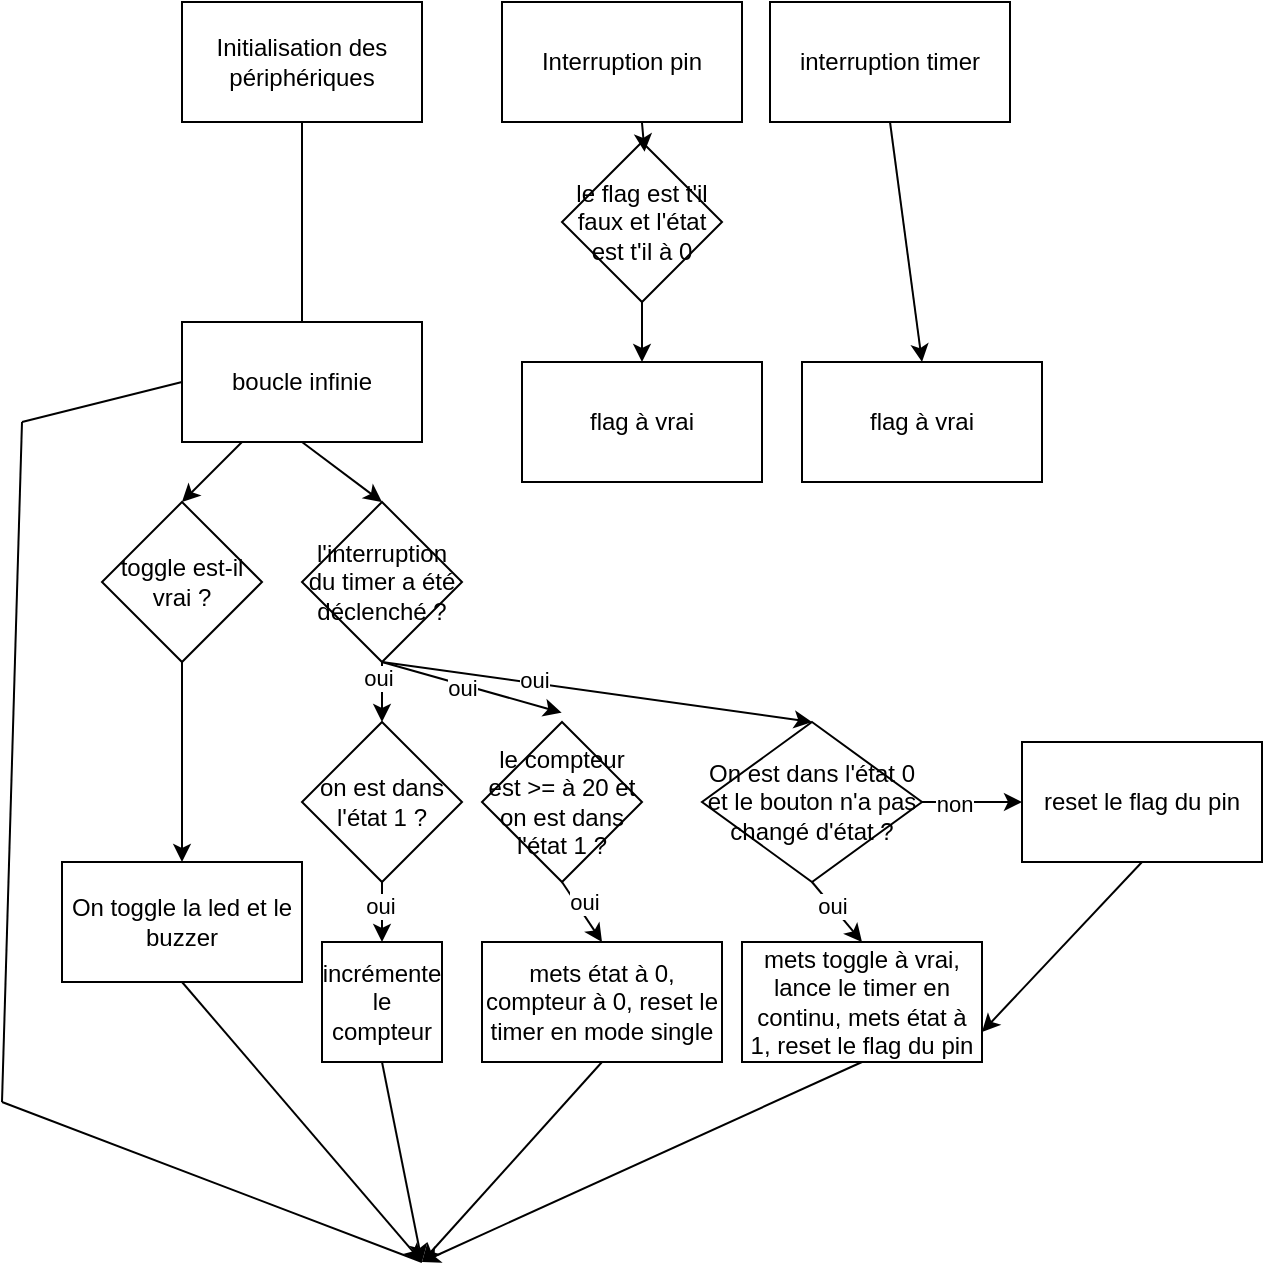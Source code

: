 <mxfile version="23.0.1" type="github">
  <diagram id="C5RBs43oDa-KdzZeNtuy" name="Page-1">
    <mxGraphModel dx="1364" dy="913" grid="1" gridSize="10" guides="1" tooltips="1" connect="1" arrows="1" fold="1" page="1" pageScale="1" pageWidth="827" pageHeight="1169" math="0" shadow="0">
      <root>
        <mxCell id="WIyWlLk6GJQsqaUBKTNV-0" />
        <mxCell id="WIyWlLk6GJQsqaUBKTNV-1" parent="WIyWlLk6GJQsqaUBKTNV-0" />
        <mxCell id="CvzojpIP3sKtilSZh0OP-9" value="Initialisation des périphériques" style="rounded=0;whiteSpace=wrap;html=1;" parent="WIyWlLk6GJQsqaUBKTNV-1" vertex="1">
          <mxGeometry x="120" y="50" width="120" height="60" as="geometry" />
        </mxCell>
        <mxCell id="CvzojpIP3sKtilSZh0OP-10" value="" style="endArrow=none;html=1;rounded=0;exitX=0.5;exitY=1;exitDx=0;exitDy=0;" parent="WIyWlLk6GJQsqaUBKTNV-1" source="CvzojpIP3sKtilSZh0OP-9" target="CvzojpIP3sKtilSZh0OP-11" edge="1">
          <mxGeometry width="50" height="50" relative="1" as="geometry">
            <mxPoint x="190" y="200" as="sourcePoint" />
            <mxPoint x="190" y="110" as="targetPoint" />
          </mxGeometry>
        </mxCell>
        <mxCell id="CvzojpIP3sKtilSZh0OP-11" value="boucle infinie" style="rounded=0;whiteSpace=wrap;html=1;" parent="WIyWlLk6GJQsqaUBKTNV-1" vertex="1">
          <mxGeometry x="120" y="210" width="120" height="60" as="geometry" />
        </mxCell>
        <mxCell id="CvzojpIP3sKtilSZh0OP-12" value="toggle est-il vrai ?" style="rhombus;whiteSpace=wrap;html=1;" parent="WIyWlLk6GJQsqaUBKTNV-1" vertex="1">
          <mxGeometry x="80" y="300" width="80" height="80" as="geometry" />
        </mxCell>
        <mxCell id="CvzojpIP3sKtilSZh0OP-13" value="l&#39;interruption du timer a été déclenché ?" style="rhombus;whiteSpace=wrap;html=1;" parent="WIyWlLk6GJQsqaUBKTNV-1" vertex="1">
          <mxGeometry x="180" y="300" width="80" height="80" as="geometry" />
        </mxCell>
        <mxCell id="CvzojpIP3sKtilSZh0OP-14" value="on est dans l&#39;état 1 ?" style="rhombus;whiteSpace=wrap;html=1;" parent="WIyWlLk6GJQsqaUBKTNV-1" vertex="1">
          <mxGeometry x="180" y="410" width="80" height="80" as="geometry" />
        </mxCell>
        <mxCell id="CvzojpIP3sKtilSZh0OP-15" value="le compteur est &amp;gt;= à 20 et on est dans l&#39;état 1 ?" style="rhombus;whiteSpace=wrap;html=1;" parent="WIyWlLk6GJQsqaUBKTNV-1" vertex="1">
          <mxGeometry x="270" y="410" width="80" height="80" as="geometry" />
        </mxCell>
        <mxCell id="CvzojpIP3sKtilSZh0OP-16" value="On est dans l&#39;état 0 et le bouton n&#39;a pas changé d&#39;état ?" style="rhombus;whiteSpace=wrap;html=1;" parent="WIyWlLk6GJQsqaUBKTNV-1" vertex="1">
          <mxGeometry x="380" y="410" width="110" height="80" as="geometry" />
        </mxCell>
        <mxCell id="CvzojpIP3sKtilSZh0OP-17" value="" style="endArrow=classic;html=1;rounded=0;exitX=0.5;exitY=1;exitDx=0;exitDy=0;entryX=0.5;entryY=0;entryDx=0;entryDy=0;" parent="WIyWlLk6GJQsqaUBKTNV-1" source="CvzojpIP3sKtilSZh0OP-11" target="CvzojpIP3sKtilSZh0OP-13" edge="1">
          <mxGeometry width="50" height="50" relative="1" as="geometry">
            <mxPoint x="330" y="370" as="sourcePoint" />
            <mxPoint x="380" y="320" as="targetPoint" />
          </mxGeometry>
        </mxCell>
        <mxCell id="CvzojpIP3sKtilSZh0OP-18" value="" style="endArrow=classic;html=1;rounded=0;exitX=0.25;exitY=1;exitDx=0;exitDy=0;entryX=0.5;entryY=0;entryDx=0;entryDy=0;" parent="WIyWlLk6GJQsqaUBKTNV-1" source="CvzojpIP3sKtilSZh0OP-11" target="CvzojpIP3sKtilSZh0OP-12" edge="1">
          <mxGeometry width="50" height="50" relative="1" as="geometry">
            <mxPoint x="330" y="370" as="sourcePoint" />
            <mxPoint x="380" y="320" as="targetPoint" />
          </mxGeometry>
        </mxCell>
        <mxCell id="CvzojpIP3sKtilSZh0OP-19" value="" style="endArrow=classic;html=1;rounded=0;exitX=0.5;exitY=1;exitDx=0;exitDy=0;entryX=0.5;entryY=0;entryDx=0;entryDy=0;" parent="WIyWlLk6GJQsqaUBKTNV-1" source="CvzojpIP3sKtilSZh0OP-13" target="CvzojpIP3sKtilSZh0OP-14" edge="1">
          <mxGeometry width="50" height="50" relative="1" as="geometry">
            <mxPoint x="330" y="420" as="sourcePoint" />
            <mxPoint x="380" y="370" as="targetPoint" />
          </mxGeometry>
        </mxCell>
        <mxCell id="CvzojpIP3sKtilSZh0OP-29" value="oui" style="edgeLabel;html=1;align=center;verticalAlign=middle;resizable=0;points=[];" parent="CvzojpIP3sKtilSZh0OP-19" vertex="1" connectable="0">
          <mxGeometry x="-0.486" y="-2" relative="1" as="geometry">
            <mxPoint as="offset" />
          </mxGeometry>
        </mxCell>
        <mxCell id="CvzojpIP3sKtilSZh0OP-20" value="" style="endArrow=classic;html=1;rounded=0;exitX=0.5;exitY=1;exitDx=0;exitDy=0;entryX=0.498;entryY=-0.058;entryDx=0;entryDy=0;entryPerimeter=0;" parent="WIyWlLk6GJQsqaUBKTNV-1" source="CvzojpIP3sKtilSZh0OP-13" target="CvzojpIP3sKtilSZh0OP-15" edge="1">
          <mxGeometry width="50" height="50" relative="1" as="geometry">
            <mxPoint x="330" y="420" as="sourcePoint" />
            <mxPoint x="380" y="370" as="targetPoint" />
          </mxGeometry>
        </mxCell>
        <mxCell id="CvzojpIP3sKtilSZh0OP-30" value="oui" style="edgeLabel;html=1;align=center;verticalAlign=middle;resizable=0;points=[];" parent="CvzojpIP3sKtilSZh0OP-20" vertex="1" connectable="0">
          <mxGeometry x="-0.11" y="-2" relative="1" as="geometry">
            <mxPoint as="offset" />
          </mxGeometry>
        </mxCell>
        <mxCell id="CvzojpIP3sKtilSZh0OP-21" value="" style="endArrow=classic;html=1;rounded=0;exitX=0.5;exitY=1;exitDx=0;exitDy=0;entryX=0.5;entryY=0;entryDx=0;entryDy=0;" parent="WIyWlLk6GJQsqaUBKTNV-1" source="CvzojpIP3sKtilSZh0OP-13" target="CvzojpIP3sKtilSZh0OP-16" edge="1">
          <mxGeometry width="50" height="50" relative="1" as="geometry">
            <mxPoint x="330" y="470" as="sourcePoint" />
            <mxPoint x="380" y="420" as="targetPoint" />
          </mxGeometry>
        </mxCell>
        <mxCell id="CvzojpIP3sKtilSZh0OP-31" value="oui" style="edgeLabel;html=1;align=center;verticalAlign=middle;resizable=0;points=[];" parent="CvzojpIP3sKtilSZh0OP-21" vertex="1" connectable="0">
          <mxGeometry x="-0.3" y="2" relative="1" as="geometry">
            <mxPoint as="offset" />
          </mxGeometry>
        </mxCell>
        <mxCell id="CvzojpIP3sKtilSZh0OP-22" value="incrémente le compteur" style="rounded=0;whiteSpace=wrap;html=1;" parent="WIyWlLk6GJQsqaUBKTNV-1" vertex="1">
          <mxGeometry x="190" y="520" width="60" height="60" as="geometry" />
        </mxCell>
        <mxCell id="CvzojpIP3sKtilSZh0OP-23" value="mets état à 0, compteur à 0, reset le timer en mode single" style="rounded=0;whiteSpace=wrap;html=1;" parent="WIyWlLk6GJQsqaUBKTNV-1" vertex="1">
          <mxGeometry x="270" y="520" width="120" height="60" as="geometry" />
        </mxCell>
        <mxCell id="CvzojpIP3sKtilSZh0OP-24" value="" style="endArrow=classic;html=1;rounded=0;exitX=0.5;exitY=1;exitDx=0;exitDy=0;entryX=0.5;entryY=0;entryDx=0;entryDy=0;" parent="WIyWlLk6GJQsqaUBKTNV-1" source="CvzojpIP3sKtilSZh0OP-14" target="CvzojpIP3sKtilSZh0OP-22" edge="1">
          <mxGeometry width="50" height="50" relative="1" as="geometry">
            <mxPoint x="330" y="560" as="sourcePoint" />
            <mxPoint x="380" y="510" as="targetPoint" />
          </mxGeometry>
        </mxCell>
        <mxCell id="q7mBoEp6X4ydfs0ksw2H-0" value="oui" style="edgeLabel;html=1;align=center;verticalAlign=middle;resizable=0;points=[];" parent="CvzojpIP3sKtilSZh0OP-24" vertex="1" connectable="0">
          <mxGeometry x="-0.2" y="-1" relative="1" as="geometry">
            <mxPoint as="offset" />
          </mxGeometry>
        </mxCell>
        <mxCell id="CvzojpIP3sKtilSZh0OP-26" value="mets toggle à vrai, lance le timer en continu, mets état à 1, reset le flag du pin" style="rounded=0;whiteSpace=wrap;html=1;" parent="WIyWlLk6GJQsqaUBKTNV-1" vertex="1">
          <mxGeometry x="400" y="520" width="120" height="60" as="geometry" />
        </mxCell>
        <mxCell id="CvzojpIP3sKtilSZh0OP-27" value="" style="endArrow=classic;html=1;rounded=0;exitX=0.5;exitY=1;exitDx=0;exitDy=0;entryX=0.5;entryY=0;entryDx=0;entryDy=0;" parent="WIyWlLk6GJQsqaUBKTNV-1" source="CvzojpIP3sKtilSZh0OP-15" target="CvzojpIP3sKtilSZh0OP-23" edge="1">
          <mxGeometry width="50" height="50" relative="1" as="geometry">
            <mxPoint x="330" y="560" as="sourcePoint" />
            <mxPoint x="380" y="510" as="targetPoint" />
          </mxGeometry>
        </mxCell>
        <mxCell id="q7mBoEp6X4ydfs0ksw2H-1" value="oui" style="edgeLabel;html=1;align=center;verticalAlign=middle;resizable=0;points=[];" parent="CvzojpIP3sKtilSZh0OP-27" vertex="1" connectable="0">
          <mxGeometry x="-0.231" y="3" relative="1" as="geometry">
            <mxPoint as="offset" />
          </mxGeometry>
        </mxCell>
        <mxCell id="CvzojpIP3sKtilSZh0OP-28" value="" style="endArrow=classic;html=1;rounded=0;exitX=0.5;exitY=1;exitDx=0;exitDy=0;entryX=0.5;entryY=0;entryDx=0;entryDy=0;" parent="WIyWlLk6GJQsqaUBKTNV-1" source="CvzojpIP3sKtilSZh0OP-16" target="CvzojpIP3sKtilSZh0OP-26" edge="1">
          <mxGeometry width="50" height="50" relative="1" as="geometry">
            <mxPoint x="330" y="560" as="sourcePoint" />
            <mxPoint x="380" y="510" as="targetPoint" />
          </mxGeometry>
        </mxCell>
        <mxCell id="q7mBoEp6X4ydfs0ksw2H-2" value="oui" style="edgeLabel;html=1;align=center;verticalAlign=middle;resizable=0;points=[];" parent="CvzojpIP3sKtilSZh0OP-28" vertex="1" connectable="0">
          <mxGeometry x="-0.2" relative="1" as="geometry">
            <mxPoint as="offset" />
          </mxGeometry>
        </mxCell>
        <mxCell id="CvzojpIP3sKtilSZh0OP-32" value="" style="endArrow=classic;html=1;rounded=0;exitX=0.5;exitY=1;exitDx=0;exitDy=0;" parent="WIyWlLk6GJQsqaUBKTNV-1" source="CvzojpIP3sKtilSZh0OP-12" edge="1">
          <mxGeometry width="50" height="50" relative="1" as="geometry">
            <mxPoint x="330" y="470" as="sourcePoint" />
            <mxPoint x="120" y="480" as="targetPoint" />
          </mxGeometry>
        </mxCell>
        <mxCell id="CvzojpIP3sKtilSZh0OP-33" value="On toggle la led et le buzzer" style="rounded=0;whiteSpace=wrap;html=1;" parent="WIyWlLk6GJQsqaUBKTNV-1" vertex="1">
          <mxGeometry x="60" y="480" width="120" height="60" as="geometry" />
        </mxCell>
        <mxCell id="CvzojpIP3sKtilSZh0OP-34" value="" style="endArrow=classic;html=1;rounded=0;" parent="WIyWlLk6GJQsqaUBKTNV-1" edge="1">
          <mxGeometry width="50" height="50" relative="1" as="geometry">
            <mxPoint x="120" y="540" as="sourcePoint" />
            <mxPoint x="240" y="680" as="targetPoint" />
          </mxGeometry>
        </mxCell>
        <mxCell id="CvzojpIP3sKtilSZh0OP-35" value="" style="endArrow=classic;html=1;rounded=0;exitX=0.5;exitY=1;exitDx=0;exitDy=0;" parent="WIyWlLk6GJQsqaUBKTNV-1" source="CvzojpIP3sKtilSZh0OP-22" edge="1">
          <mxGeometry width="50" height="50" relative="1" as="geometry">
            <mxPoint x="330" y="560" as="sourcePoint" />
            <mxPoint x="240" y="680" as="targetPoint" />
          </mxGeometry>
        </mxCell>
        <mxCell id="CvzojpIP3sKtilSZh0OP-36" value="" style="endArrow=classic;html=1;rounded=0;exitX=0.5;exitY=1;exitDx=0;exitDy=0;" parent="WIyWlLk6GJQsqaUBKTNV-1" source="CvzojpIP3sKtilSZh0OP-23" edge="1">
          <mxGeometry width="50" height="50" relative="1" as="geometry">
            <mxPoint x="330" y="560" as="sourcePoint" />
            <mxPoint x="240" y="680" as="targetPoint" />
          </mxGeometry>
        </mxCell>
        <mxCell id="CvzojpIP3sKtilSZh0OP-37" value="" style="endArrow=classic;html=1;rounded=0;exitX=0.5;exitY=1;exitDx=0;exitDy=0;" parent="WIyWlLk6GJQsqaUBKTNV-1" source="CvzojpIP3sKtilSZh0OP-26" edge="1">
          <mxGeometry width="50" height="50" relative="1" as="geometry">
            <mxPoint x="330" y="560" as="sourcePoint" />
            <mxPoint x="240" y="680" as="targetPoint" />
          </mxGeometry>
        </mxCell>
        <mxCell id="CvzojpIP3sKtilSZh0OP-39" value="" style="endArrow=none;html=1;rounded=0;" parent="WIyWlLk6GJQsqaUBKTNV-1" edge="1">
          <mxGeometry width="50" height="50" relative="1" as="geometry">
            <mxPoint x="240" y="680" as="sourcePoint" />
            <mxPoint x="30" y="600" as="targetPoint" />
          </mxGeometry>
        </mxCell>
        <mxCell id="CvzojpIP3sKtilSZh0OP-40" value="" style="endArrow=none;html=1;rounded=0;" parent="WIyWlLk6GJQsqaUBKTNV-1" edge="1">
          <mxGeometry width="50" height="50" relative="1" as="geometry">
            <mxPoint x="30" y="600" as="sourcePoint" />
            <mxPoint x="40" y="260" as="targetPoint" />
          </mxGeometry>
        </mxCell>
        <mxCell id="CvzojpIP3sKtilSZh0OP-41" value="" style="endArrow=none;html=1;rounded=0;entryX=0;entryY=0.5;entryDx=0;entryDy=0;" parent="WIyWlLk6GJQsqaUBKTNV-1" target="CvzojpIP3sKtilSZh0OP-11" edge="1">
          <mxGeometry width="50" height="50" relative="1" as="geometry">
            <mxPoint x="40" y="260" as="sourcePoint" />
            <mxPoint x="380" y="80" as="targetPoint" />
            <Array as="points">
              <mxPoint x="80" y="250" />
            </Array>
          </mxGeometry>
        </mxCell>
        <mxCell id="CvzojpIP3sKtilSZh0OP-42" value="Interruption pin" style="rounded=0;whiteSpace=wrap;html=1;" parent="WIyWlLk6GJQsqaUBKTNV-1" vertex="1">
          <mxGeometry x="280" y="50" width="120" height="60" as="geometry" />
        </mxCell>
        <mxCell id="CvzojpIP3sKtilSZh0OP-43" value="le flag est t&#39;il faux et l&#39;état est t&#39;il à 0" style="rhombus;whiteSpace=wrap;html=1;" parent="WIyWlLk6GJQsqaUBKTNV-1" vertex="1">
          <mxGeometry x="310" y="120" width="80" height="80" as="geometry" />
        </mxCell>
        <mxCell id="CvzojpIP3sKtilSZh0OP-44" value="" style="endArrow=classic;html=1;rounded=0;exitX=0.583;exitY=1;exitDx=0;exitDy=0;exitPerimeter=0;entryX=0.516;entryY=0.061;entryDx=0;entryDy=0;entryPerimeter=0;" parent="WIyWlLk6GJQsqaUBKTNV-1" source="CvzojpIP3sKtilSZh0OP-42" target="CvzojpIP3sKtilSZh0OP-43" edge="1">
          <mxGeometry width="50" height="50" relative="1" as="geometry">
            <mxPoint x="330" y="180" as="sourcePoint" />
            <mxPoint x="380" y="130" as="targetPoint" />
          </mxGeometry>
        </mxCell>
        <mxCell id="CvzojpIP3sKtilSZh0OP-45" value="flag à vrai&lt;br&gt;" style="rounded=0;whiteSpace=wrap;html=1;" parent="WIyWlLk6GJQsqaUBKTNV-1" vertex="1">
          <mxGeometry x="290" y="230" width="120" height="60" as="geometry" />
        </mxCell>
        <mxCell id="CvzojpIP3sKtilSZh0OP-47" value="" style="endArrow=classic;html=1;rounded=0;exitX=0.5;exitY=1;exitDx=0;exitDy=0;entryX=0.5;entryY=0;entryDx=0;entryDy=0;" parent="WIyWlLk6GJQsqaUBKTNV-1" source="CvzojpIP3sKtilSZh0OP-43" target="CvzojpIP3sKtilSZh0OP-45" edge="1">
          <mxGeometry width="50" height="50" relative="1" as="geometry">
            <mxPoint x="330" y="230" as="sourcePoint" />
            <mxPoint x="380" y="180" as="targetPoint" />
          </mxGeometry>
        </mxCell>
        <mxCell id="q7mBoEp6X4ydfs0ksw2H-3" value="reset le flag du pin" style="rounded=0;whiteSpace=wrap;html=1;" parent="WIyWlLk6GJQsqaUBKTNV-1" vertex="1">
          <mxGeometry x="540" y="420" width="120" height="60" as="geometry" />
        </mxCell>
        <mxCell id="q7mBoEp6X4ydfs0ksw2H-4" value="" style="endArrow=classic;html=1;rounded=0;exitX=1;exitY=0.5;exitDx=0;exitDy=0;entryX=0;entryY=0.5;entryDx=0;entryDy=0;" parent="WIyWlLk6GJQsqaUBKTNV-1" source="CvzojpIP3sKtilSZh0OP-16" target="q7mBoEp6X4ydfs0ksw2H-3" edge="1">
          <mxGeometry width="50" height="50" relative="1" as="geometry">
            <mxPoint x="390" y="420" as="sourcePoint" />
            <mxPoint x="440" y="370" as="targetPoint" />
          </mxGeometry>
        </mxCell>
        <mxCell id="q7mBoEp6X4ydfs0ksw2H-7" value="non" style="edgeLabel;html=1;align=center;verticalAlign=middle;resizable=0;points=[];" parent="q7mBoEp6X4ydfs0ksw2H-4" vertex="1" connectable="0">
          <mxGeometry x="-0.36" y="-1" relative="1" as="geometry">
            <mxPoint as="offset" />
          </mxGeometry>
        </mxCell>
        <mxCell id="q7mBoEp6X4ydfs0ksw2H-5" value="" style="endArrow=classic;html=1;rounded=0;exitX=0.5;exitY=1;exitDx=0;exitDy=0;entryX=1;entryY=0.75;entryDx=0;entryDy=0;" parent="WIyWlLk6GJQsqaUBKTNV-1" source="q7mBoEp6X4ydfs0ksw2H-3" target="CvzojpIP3sKtilSZh0OP-26" edge="1">
          <mxGeometry width="50" height="50" relative="1" as="geometry">
            <mxPoint x="390" y="420" as="sourcePoint" />
            <mxPoint x="440" y="370" as="targetPoint" />
          </mxGeometry>
        </mxCell>
        <mxCell id="FlDkgZpx0nnDdywdwIqS-0" value="interruption timer" style="rounded=0;whiteSpace=wrap;html=1;" vertex="1" parent="WIyWlLk6GJQsqaUBKTNV-1">
          <mxGeometry x="414" y="50" width="120" height="60" as="geometry" />
        </mxCell>
        <mxCell id="FlDkgZpx0nnDdywdwIqS-1" value="flag à vrai&lt;br&gt;" style="rounded=0;whiteSpace=wrap;html=1;" vertex="1" parent="WIyWlLk6GJQsqaUBKTNV-1">
          <mxGeometry x="430" y="230" width="120" height="60" as="geometry" />
        </mxCell>
        <mxCell id="FlDkgZpx0nnDdywdwIqS-2" value="" style="endArrow=classic;html=1;rounded=0;exitX=0.5;exitY=1;exitDx=0;exitDy=0;entryX=0.5;entryY=0;entryDx=0;entryDy=0;" edge="1" parent="WIyWlLk6GJQsqaUBKTNV-1" source="FlDkgZpx0nnDdywdwIqS-0" target="FlDkgZpx0nnDdywdwIqS-1">
          <mxGeometry width="50" height="50" relative="1" as="geometry">
            <mxPoint x="390" y="490" as="sourcePoint" />
            <mxPoint x="440" y="440" as="targetPoint" />
          </mxGeometry>
        </mxCell>
      </root>
    </mxGraphModel>
  </diagram>
</mxfile>
